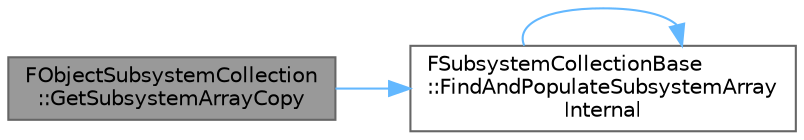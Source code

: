 digraph "FObjectSubsystemCollection::GetSubsystemArrayCopy"
{
 // INTERACTIVE_SVG=YES
 // LATEX_PDF_SIZE
  bgcolor="transparent";
  edge [fontname=Helvetica,fontsize=10,labelfontname=Helvetica,labelfontsize=10];
  node [fontname=Helvetica,fontsize=10,shape=box,height=0.2,width=0.4];
  rankdir="LR";
  Node1 [id="Node000001",label="FObjectSubsystemCollection\l::GetSubsystemArrayCopy",height=0.2,width=0.4,color="gray40", fillcolor="grey60", style="filled", fontcolor="black",tooltip="Get a list of Subsystems by type."];
  Node1 -> Node2 [id="edge1_Node000001_Node000002",color="steelblue1",style="solid",tooltip=" "];
  Node2 [id="Node000002",label="FSubsystemCollectionBase\l::FindAndPopulateSubsystemArray\lInternal",height=0.2,width=0.4,color="grey40", fillcolor="white", style="filled",URL="$d7/d47/classFSubsystemCollectionBase.html#a8f76524ae1a0ff7adf2d313f032da7dc",tooltip=" "];
  Node2 -> Node2 [id="edge2_Node000002_Node000002",color="steelblue1",style="solid",tooltip=" "];
}
